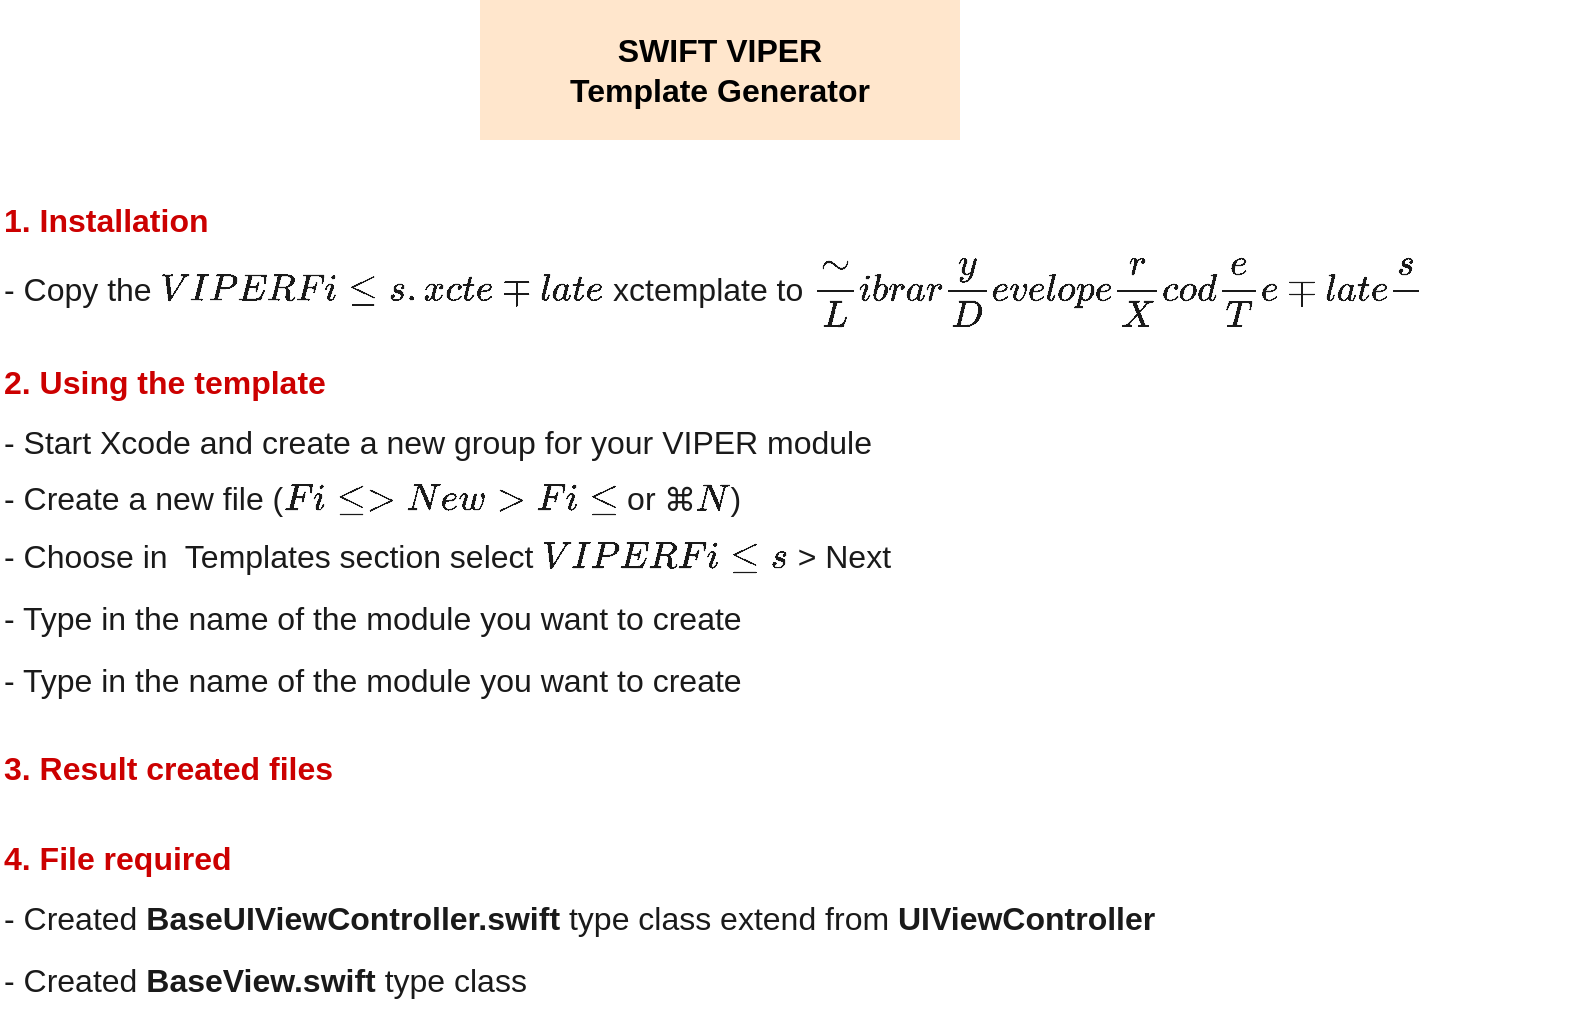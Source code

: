 <mxfile version="13.9.7" type="github">
  <diagram id="TVGfRt7p-69sMcdeizTA" name="Page-1">
    <mxGraphModel dx="906" dy="615" grid="0" gridSize="10" guides="1" tooltips="1" connect="1" arrows="1" fold="1" page="1" pageScale="1" pageWidth="850" pageHeight="1100" background="none" math="0" shadow="0">
      <root>
        <mxCell id="0" />
        <mxCell id="1" parent="0" />
        <mxCell id="Uw5UVaH-zzM0wg64r6FO-1" value="SWIFT VIPER &lt;br style=&quot;font-size: 16px;&quot;&gt;Template Generator" style="text;html=1;fillColor=#ffe6cc;align=center;verticalAlign=middle;whiteSpace=wrap;rounded=0;fontSize=16;fontStyle=1" vertex="1" parent="1">
          <mxGeometry x="280" y="40" width="240" height="70" as="geometry" />
        </mxCell>
        <mxCell id="Uw5UVaH-zzM0wg64r6FO-2" value="1. Installation" style="text;html=1;strokeColor=none;fillColor=none;align=left;verticalAlign=middle;whiteSpace=wrap;rounded=0;fontSize=16;fontColor=#CC0000;fontStyle=1" vertex="1" parent="1">
          <mxGeometry x="40" y="140" width="240" height="20" as="geometry" />
        </mxCell>
        <mxCell id="Uw5UVaH-zzM0wg64r6FO-3" value="- Copy the `VIPER Files.xctemplate` xctemplate&amp;nbsp;to `~/Library/Developer/Xcode/Templates/`" style="text;html=1;strokeColor=none;fillColor=none;align=left;verticalAlign=middle;whiteSpace=wrap;rounded=0;fontSize=16;fontColor=#1A1A1A;" vertex="1" parent="1">
          <mxGeometry x="40" y="166" width="790" height="40" as="geometry" />
        </mxCell>
        <mxCell id="Uw5UVaH-zzM0wg64r6FO-7" value="2. Using the template" style="text;html=1;strokeColor=none;fillColor=none;align=left;verticalAlign=middle;whiteSpace=wrap;rounded=0;fontSize=16;fontColor=#CC0000;fontStyle=1" vertex="1" parent="1">
          <mxGeometry x="40" y="221" width="240" height="20" as="geometry" />
        </mxCell>
        <mxCell id="Uw5UVaH-zzM0wg64r6FO-8" value="- Start Xcode and create a new group for your VIPER module" style="text;html=1;strokeColor=none;fillColor=none;align=left;verticalAlign=middle;whiteSpace=wrap;rounded=0;fontSize=16;fontColor=#1A1A1A;" vertex="1" parent="1">
          <mxGeometry x="40" y="241" width="790" height="40" as="geometry" />
        </mxCell>
        <mxCell id="Uw5UVaH-zzM0wg64r6FO-9" value="- Create a new file (`File &amp;gt; New &amp;gt; File` or `⌘N`)" style="text;html=1;strokeColor=none;fillColor=none;align=left;verticalAlign=middle;whiteSpace=wrap;rounded=0;fontSize=16;fontColor=#1A1A1A;" vertex="1" parent="1">
          <mxGeometry x="40" y="269" width="790" height="40" as="geometry" />
        </mxCell>
        <mxCell id="Uw5UVaH-zzM0wg64r6FO-10" value="- Choose in&amp;nbsp; Templates section select `VIPER Files` &amp;gt; Next" style="text;html=1;strokeColor=none;fillColor=none;align=left;verticalAlign=middle;whiteSpace=wrap;rounded=0;fontSize=16;fontColor=#1A1A1A;" vertex="1" parent="1">
          <mxGeometry x="40" y="298" width="790" height="40" as="geometry" />
        </mxCell>
        <mxCell id="Uw5UVaH-zzM0wg64r6FO-11" value="- Type in the name of the module you want to create" style="text;html=1;strokeColor=none;fillColor=none;align=left;verticalAlign=middle;whiteSpace=wrap;rounded=0;fontSize=16;fontColor=#1A1A1A;" vertex="1" parent="1">
          <mxGeometry x="40" y="329" width="790" height="40" as="geometry" />
        </mxCell>
        <mxCell id="Uw5UVaH-zzM0wg64r6FO-12" value="- Type in the name of the module you want to create" style="text;html=1;strokeColor=none;fillColor=none;align=left;verticalAlign=middle;whiteSpace=wrap;rounded=0;fontSize=16;fontColor=#1A1A1A;" vertex="1" parent="1">
          <mxGeometry x="40" y="360" width="790" height="40" as="geometry" />
        </mxCell>
        <mxCell id="Uw5UVaH-zzM0wg64r6FO-13" value="3. Result created files" style="text;html=1;strokeColor=none;fillColor=none;align=left;verticalAlign=middle;whiteSpace=wrap;rounded=0;fontSize=16;fontColor=#CC0000;fontStyle=1" vertex="1" parent="1">
          <mxGeometry x="40" y="414" width="240" height="20" as="geometry" />
        </mxCell>
        <mxCell id="Uw5UVaH-zzM0wg64r6FO-14" value="4. File required" style="text;html=1;strokeColor=none;fillColor=none;align=left;verticalAlign=middle;whiteSpace=wrap;rounded=0;fontSize=16;fontColor=#CC0000;fontStyle=1" vertex="1" parent="1">
          <mxGeometry x="40" y="459" width="240" height="20" as="geometry" />
        </mxCell>
        <mxCell id="Uw5UVaH-zzM0wg64r6FO-15" value="- Created&amp;nbsp;&lt;b&gt;BaseUIViewController.swift &lt;/b&gt;type class&amp;nbsp;extend from &lt;b&gt;UIViewController&lt;/b&gt;" style="text;html=1;strokeColor=none;fillColor=none;align=left;verticalAlign=middle;whiteSpace=wrap;rounded=0;fontSize=16;fontColor=#1A1A1A;" vertex="1" parent="1">
          <mxGeometry x="40" y="479" width="790" height="40" as="geometry" />
        </mxCell>
        <mxCell id="Uw5UVaH-zzM0wg64r6FO-16" value="- Created&amp;nbsp;&lt;b&gt;BaseView.swift &lt;/b&gt;type class" style="text;html=1;strokeColor=none;fillColor=none;align=left;verticalAlign=middle;whiteSpace=wrap;rounded=0;fontSize=16;fontColor=#1A1A1A;" vertex="1" parent="1">
          <mxGeometry x="40" y="510" width="790" height="40" as="geometry" />
        </mxCell>
      </root>
    </mxGraphModel>
  </diagram>
</mxfile>
